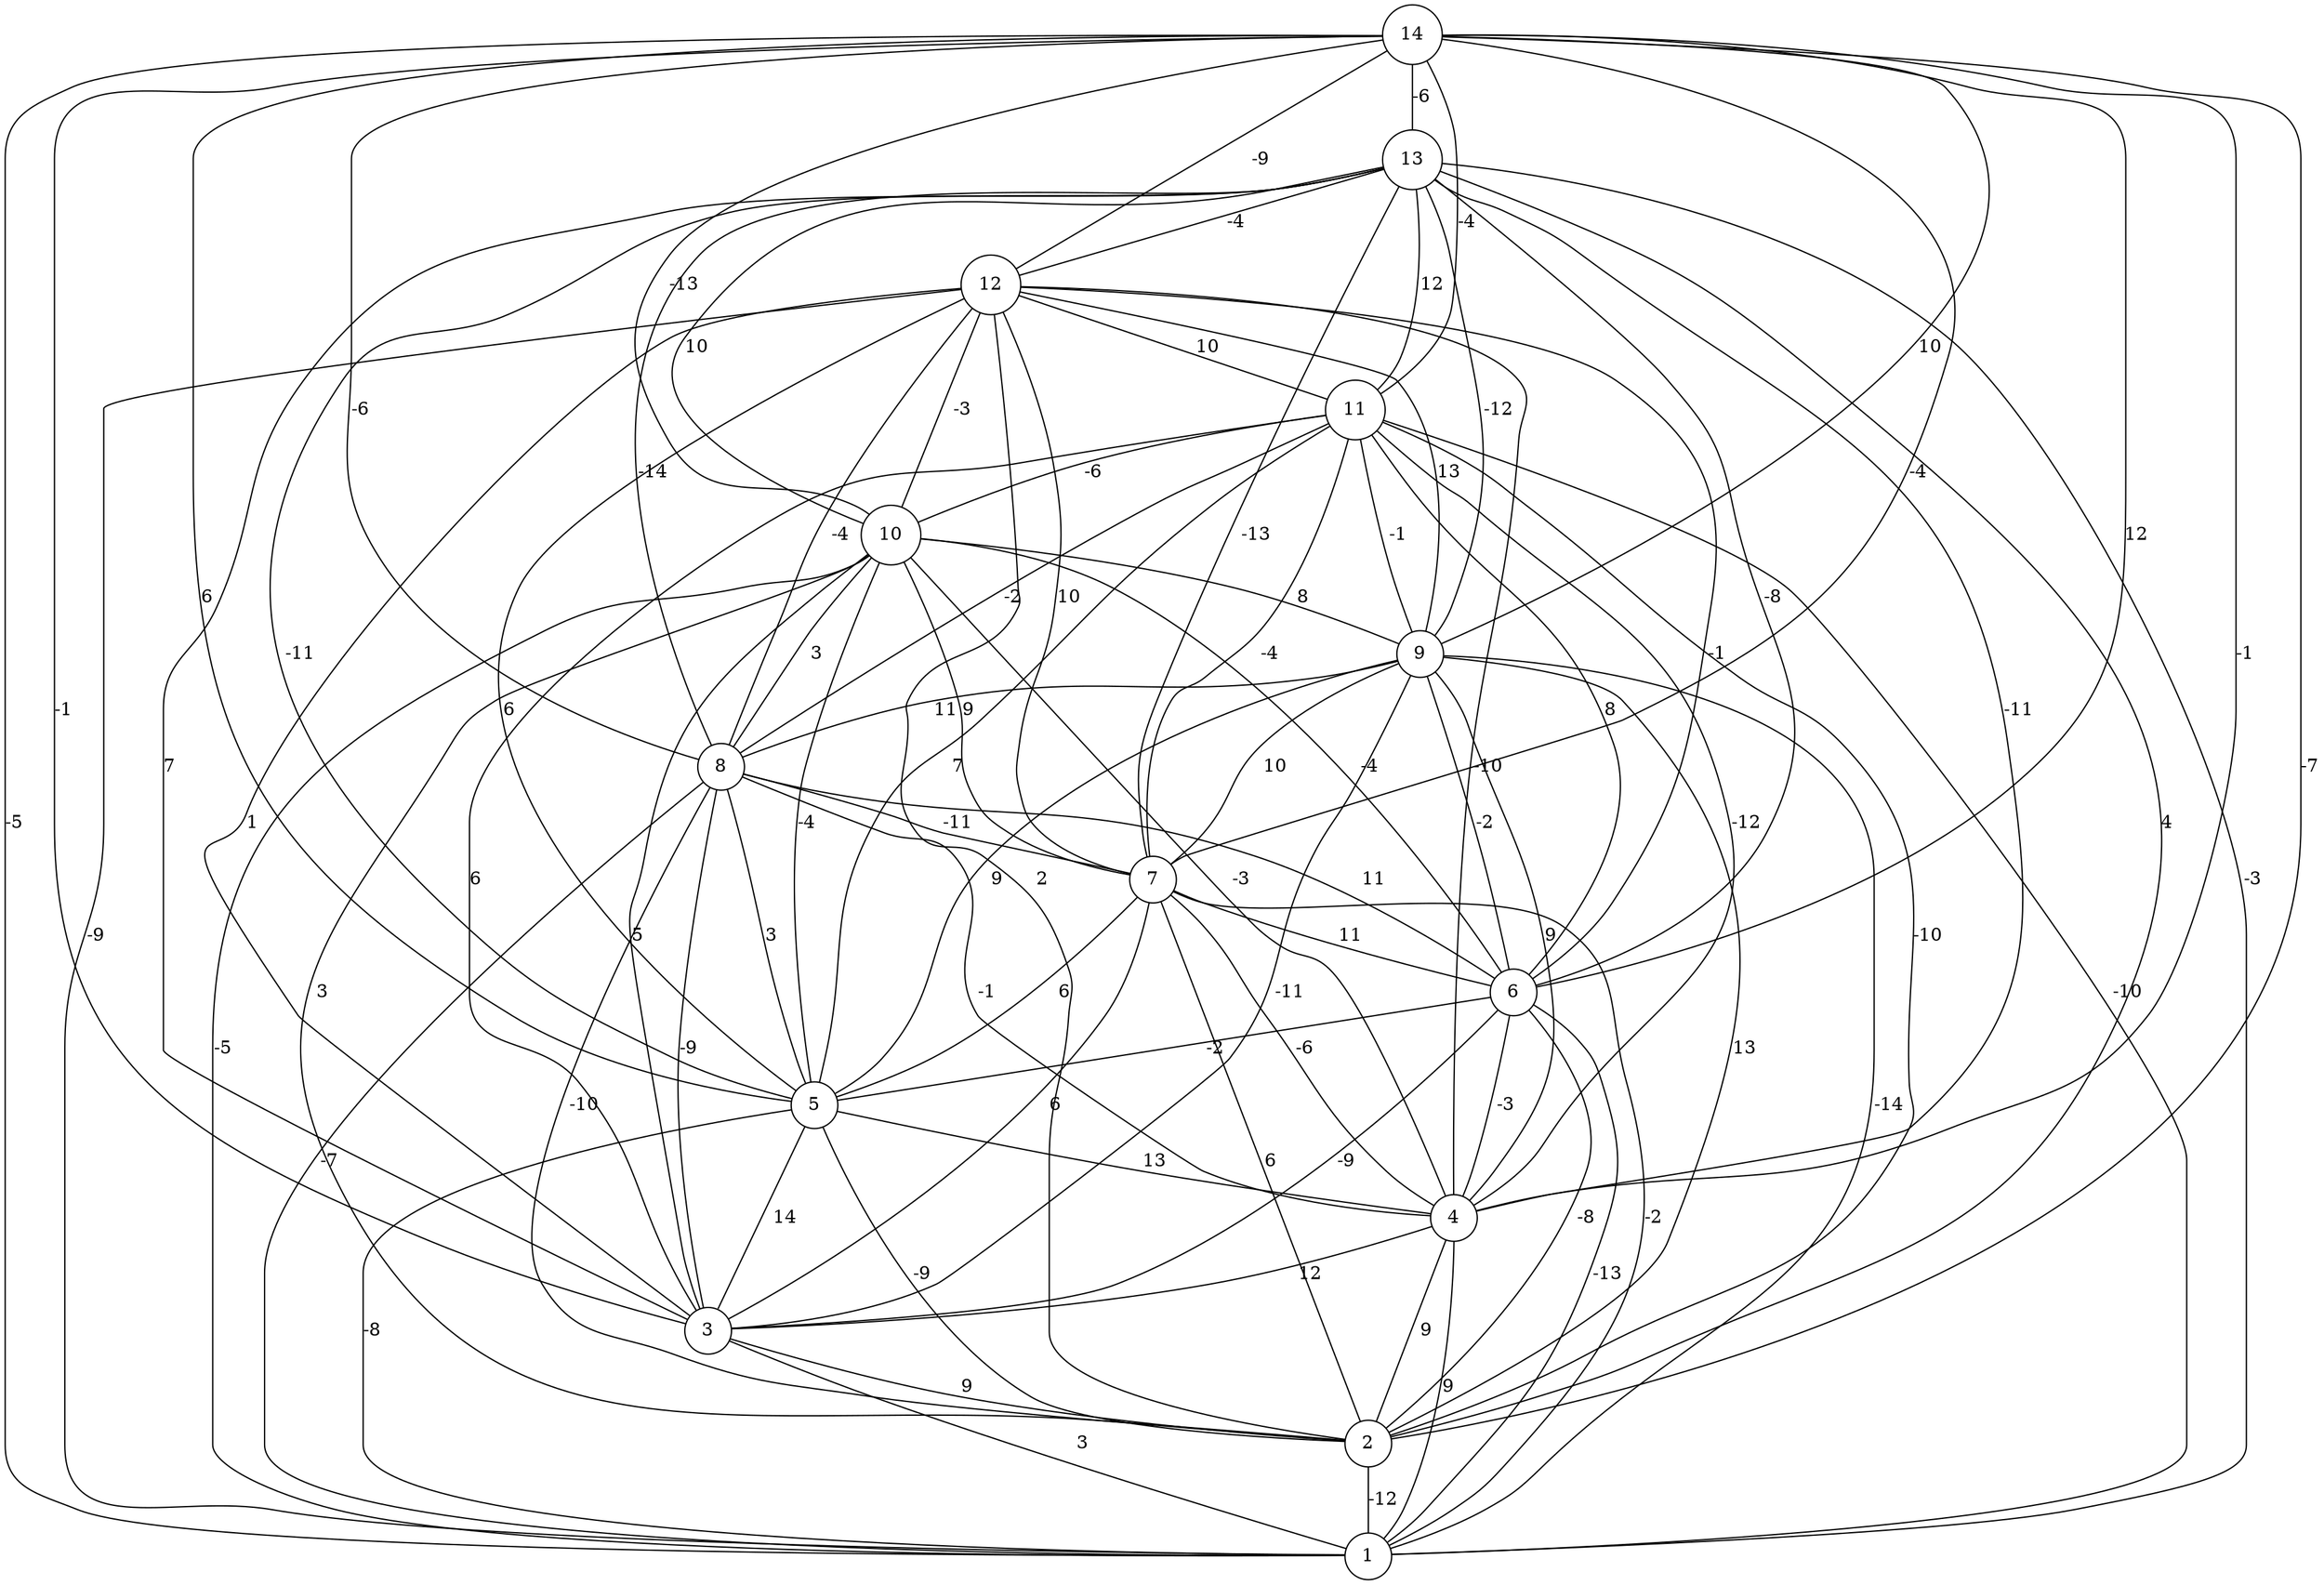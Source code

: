 graph { 
	 fontname="Helvetica,Arial,sans-serif" 
	 node [shape = circle]; 
	 14 -- 1 [label = "-5"];
	 14 -- 2 [label = "-7"];
	 14 -- 3 [label = "-1"];
	 14 -- 4 [label = "-1"];
	 14 -- 5 [label = "6"];
	 14 -- 6 [label = "12"];
	 14 -- 7 [label = "-4"];
	 14 -- 8 [label = "-6"];
	 14 -- 9 [label = "10"];
	 14 -- 10 [label = "-13"];
	 14 -- 11 [label = "-4"];
	 14 -- 12 [label = "-9"];
	 14 -- 13 [label = "-6"];
	 13 -- 1 [label = "-3"];
	 13 -- 2 [label = "4"];
	 13 -- 3 [label = "7"];
	 13 -- 4 [label = "-11"];
	 13 -- 5 [label = "-11"];
	 13 -- 6 [label = "-8"];
	 13 -- 7 [label = "-13"];
	 13 -- 8 [label = "-14"];
	 13 -- 9 [label = "-12"];
	 13 -- 10 [label = "10"];
	 13 -- 11 [label = "12"];
	 13 -- 12 [label = "-4"];
	 12 -- 1 [label = "-9"];
	 12 -- 2 [label = "2"];
	 12 -- 3 [label = "1"];
	 12 -- 4 [label = "-10"];
	 12 -- 5 [label = "6"];
	 12 -- 6 [label = "-1"];
	 12 -- 7 [label = "10"];
	 12 -- 8 [label = "-4"];
	 12 -- 9 [label = "13"];
	 12 -- 10 [label = "-3"];
	 12 -- 11 [label = "10"];
	 11 -- 1 [label = "-10"];
	 11 -- 2 [label = "-10"];
	 11 -- 3 [label = "6"];
	 11 -- 4 [label = "-12"];
	 11 -- 5 [label = "7"];
	 11 -- 6 [label = "8"];
	 11 -- 7 [label = "-4"];
	 11 -- 8 [label = "-2"];
	 11 -- 9 [label = "-1"];
	 11 -- 10 [label = "-6"];
	 10 -- 1 [label = "-5"];
	 10 -- 2 [label = "3"];
	 10 -- 3 [label = "5"];
	 10 -- 4 [label = "-3"];
	 10 -- 5 [label = "-4"];
	 10 -- 6 [label = "-4"];
	 10 -- 7 [label = "9"];
	 10 -- 8 [label = "3"];
	 10 -- 9 [label = "8"];
	 9 -- 1 [label = "-14"];
	 9 -- 2 [label = "13"];
	 9 -- 3 [label = "-11"];
	 9 -- 4 [label = "9"];
	 9 -- 5 [label = "9"];
	 9 -- 6 [label = "-2"];
	 9 -- 7 [label = "10"];
	 9 -- 8 [label = "11"];
	 8 -- 1 [label = "-7"];
	 8 -- 2 [label = "-10"];
	 8 -- 3 [label = "-9"];
	 8 -- 4 [label = "-1"];
	 8 -- 5 [label = "3"];
	 8 -- 6 [label = "11"];
	 8 -- 7 [label = "-11"];
	 7 -- 1 [label = "-2"];
	 7 -- 2 [label = "6"];
	 7 -- 3 [label = "6"];
	 7 -- 4 [label = "-6"];
	 7 -- 5 [label = "6"];
	 7 -- 6 [label = "11"];
	 6 -- 1 [label = "-13"];
	 6 -- 2 [label = "-8"];
	 6 -- 3 [label = "-9"];
	 6 -- 4 [label = "-3"];
	 6 -- 5 [label = "-2"];
	 5 -- 1 [label = "-8"];
	 5 -- 2 [label = "-9"];
	 5 -- 3 [label = "14"];
	 5 -- 4 [label = "13"];
	 4 -- 1 [label = "9"];
	 4 -- 2 [label = "9"];
	 4 -- 3 [label = "12"];
	 3 -- 1 [label = "3"];
	 3 -- 2 [label = "9"];
	 2 -- 1 [label = "-12"];
	 1;
	 2;
	 3;
	 4;
	 5;
	 6;
	 7;
	 8;
	 9;
	 10;
	 11;
	 12;
	 13;
	 14;
}
